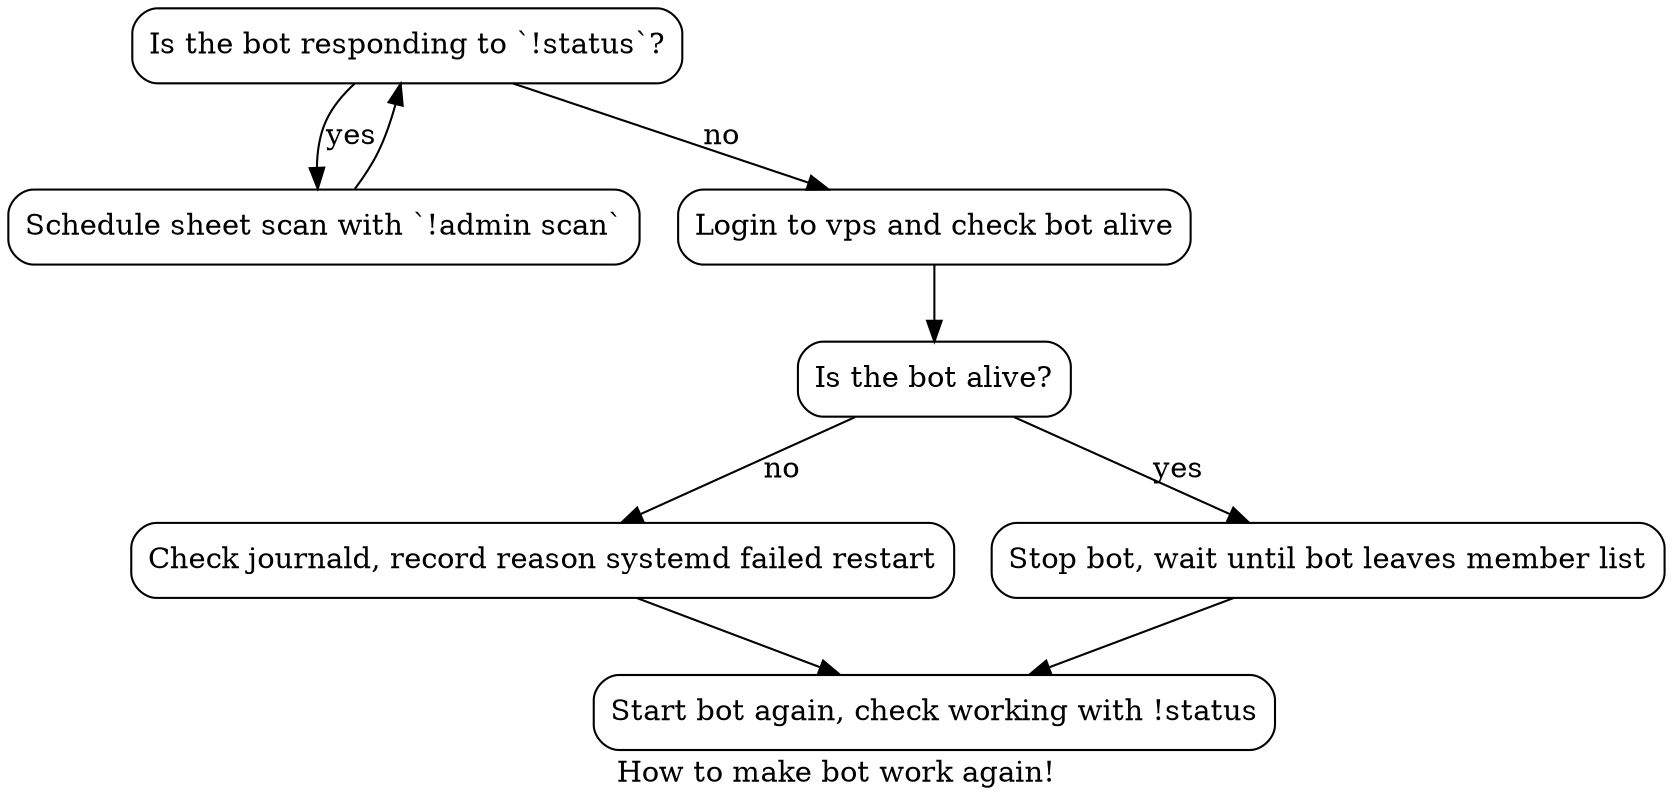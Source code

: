 // This generates a simple flow chart to debug crash
// Use following command to make:
//     dot -Tpng -o fix_bot.png fix_bot.dot 
digraph {
    label="How to make bot work again!"

    bot_responds[label="Is the bot responding to `!status`?", shape="box", style=rounded];
    sheet_scan[label="Schedule sheet scan with `!admin scan`", shape="box", style=rounded];
    check_vps[label="Login to vps and check bot alive", shape="box", style=rounded];
    is_bot_alive[label="Is the bot alive?", shape="box", style=rounded];
    bot_dead[label="Check journald, record reason systemd failed restart", shape="box", style=rounded];
    bot_lives[label="Stop bot, wait until bot leaves member list", shape="box", style=rounded];
    bot_restart[label="Start bot again, check working with !status", shape="box", style=rounded];

    bot_responds -> sheet_scan[label="yes"];
    sheet_scan -> bot_responds
    bot_responds -> check_vps[label="no"];
    check_vps -> is_bot_alive
    is_bot_alive -> bot_dead[label="no"]
    bot_dead -> bot_restart
    is_bot_alive -> bot_lives[label="yes"]
    bot_lives -> bot_restart
}
